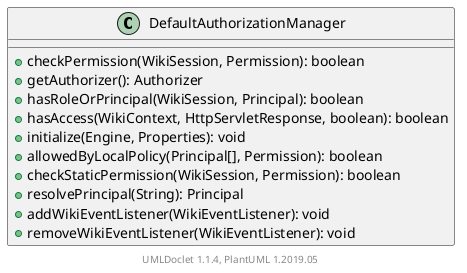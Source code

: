 @startuml

    class DefaultAuthorizationManager [[DefaultAuthorizationManager.html]] {
        +checkPermission(WikiSession, Permission): boolean
        +getAuthorizer(): Authorizer
        +hasRoleOrPrincipal(WikiSession, Principal): boolean
        +hasAccess(WikiContext, HttpServletResponse, boolean): boolean
        +initialize(Engine, Properties): void
        +allowedByLocalPolicy(Principal[], Permission): boolean
        +checkStaticPermission(WikiSession, Permission): boolean
        +resolvePrincipal(String): Principal
        +addWikiEventListener(WikiEventListener): void
        +removeWikiEventListener(WikiEventListener): void
    }


    center footer UMLDoclet 1.1.4, PlantUML 1.2019.05
@enduml
